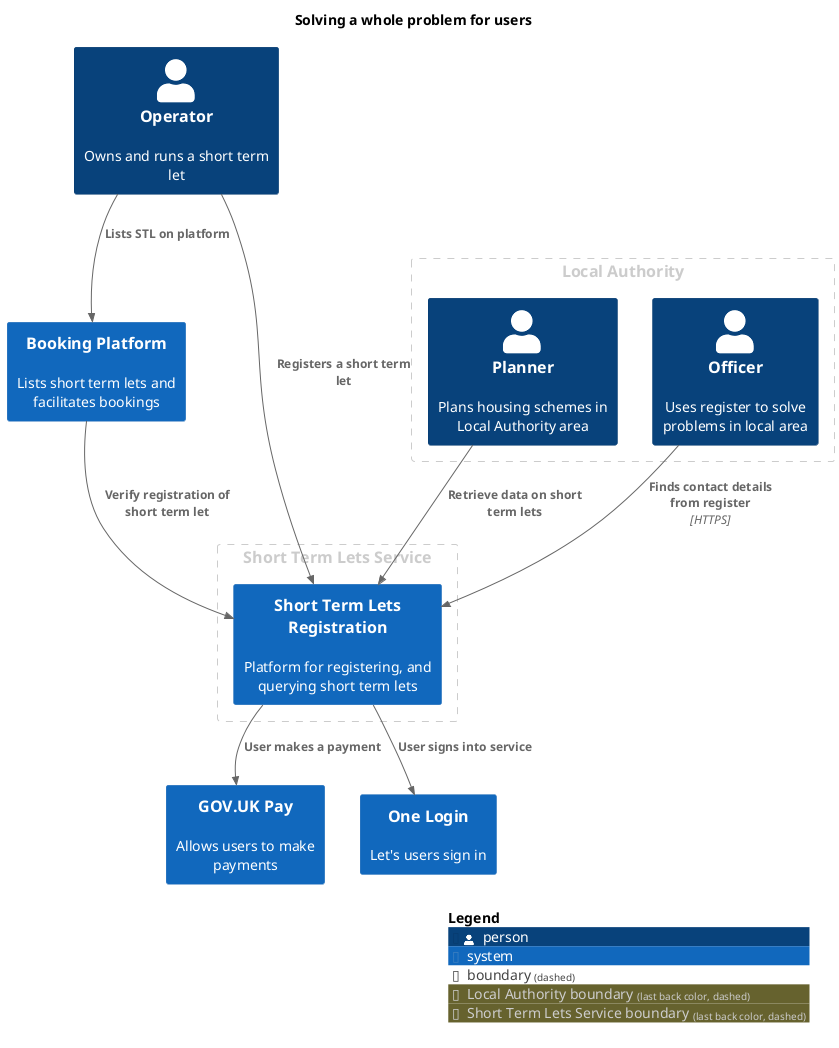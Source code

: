 @startuml
set separator none
title Solving a whole problem for users

top to bottom direction

!include <C4/C4>
!include <C4/C4_Context>

AddBoundaryTag("Local Authority", $borderColor="#cccccc", $fontColor="#cccccc", $borderStyle="dashed")
Boundary(group_1, "Local Authority", $tags="Local Authority") {
  Person(Planner, "Planner", $descr="Plans housing schemes in Local Authority area", $tags="", $link="")
  Person(Officer, "Officer", $descr="Uses register to solve problems in local area", $tags="", $link="")
}

AddBoundaryTag("Short Term Lets Service", $borderColor="#cccccc", $fontColor="#cccccc", $borderStyle="dashed")
Boundary(group_2, "Short Term Lets Service", $tags="Short Term Lets Service") {
  System(ShortTermLetsRegistration, "Short Term Lets Registration", $descr="Platform for registering, and querying short term lets", $tags="", $link="")
}

Person(Operator, "Operator", $descr="Owns and runs a short term let", $tags="", $link="")
System(BookingPlatform, "Booking Platform", $descr="Lists short term lets and facilitates bookings", $tags="", $link="")
System(GOVUKPay, "GOV.UK Pay", $descr="Allows users to make payments", $tags="", $link="")
System(OneLogin, "One Login", $descr="Let's users sign in", $tags="", $link="")

Rel(Operator, ShortTermLetsRegistration, "Registers a short term let", $techn="", $tags="", $link="")
Rel(Operator, BookingPlatform, "Lists STL on platform", $techn="", $tags="", $link="")
Rel(BookingPlatform, ShortTermLetsRegistration, "Verify registration of short term let", $techn="", $tags="", $link="")
Rel(Planner, ShortTermLetsRegistration, "Retrieve data on short term lets", $techn="", $tags="", $link="")
Rel(ShortTermLetsRegistration, GOVUKPay, "User makes a payment", $techn="", $tags="", $link="")
Rel(ShortTermLetsRegistration, OneLogin, "User signs into service", $techn="", $tags="", $link="")
Rel(Officer, ShortTermLetsRegistration, "Finds contact details from register", $techn="HTTPS", $tags="", $link="")

SHOW_LEGEND(true)
@enduml